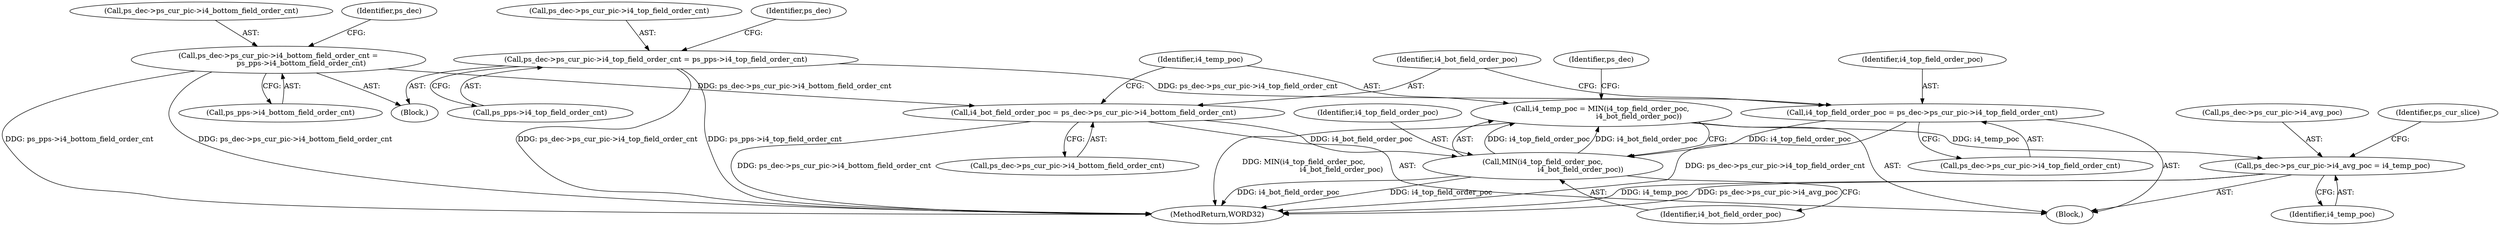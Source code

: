 digraph "0_Android_a78887bcffbc2995cf9ed72e0697acf560875e9e_3@pointer" {
"1001304" [label="(Call,ps_dec->ps_cur_pic->i4_avg_poc = i4_temp_poc)"];
"1001299" [label="(Call,i4_temp_poc = MIN(i4_top_field_order_poc,\n                                 i4_bot_field_order_poc))"];
"1001301" [label="(Call,MIN(i4_top_field_order_poc,\n                                 i4_bot_field_order_poc))"];
"1001285" [label="(Call,i4_top_field_order_poc = ps_dec->ps_cur_pic->i4_top_field_order_cnt)"];
"1001163" [label="(Call,ps_dec->ps_cur_pic->i4_top_field_order_cnt = ps_pps->i4_top_field_order_cnt)"];
"1001292" [label="(Call,i4_bot_field_order_poc = ps_dec->ps_cur_pic->i4_bottom_field_order_cnt)"];
"1001172" [label="(Call,ps_dec->ps_cur_pic->i4_bottom_field_order_cnt =\n                    ps_pps->i4_bottom_field_order_cnt)"];
"1001310" [label="(Identifier,i4_temp_poc)"];
"1001300" [label="(Identifier,i4_temp_poc)"];
"1001299" [label="(Call,i4_temp_poc = MIN(i4_top_field_order_poc,\n                                 i4_bot_field_order_poc))"];
"1001173" [label="(Call,ps_dec->ps_cur_pic->i4_bottom_field_order_cnt)"];
"1002052" [label="(MethodReturn,WORD32)"];
"1001301" [label="(Call,MIN(i4_top_field_order_poc,\n                                 i4_bot_field_order_poc))"];
"1001313" [label="(Identifier,ps_cur_slice)"];
"1001172" [label="(Call,ps_dec->ps_cur_pic->i4_bottom_field_order_cnt =\n                    ps_pps->i4_bottom_field_order_cnt)"];
"1000138" [label="(Block,)"];
"1001286" [label="(Identifier,i4_top_field_order_poc)"];
"1001293" [label="(Identifier,i4_bot_field_order_poc)"];
"1001302" [label="(Identifier,i4_top_field_order_poc)"];
"1001164" [label="(Call,ps_dec->ps_cur_pic->i4_top_field_order_cnt)"];
"1001178" [label="(Call,ps_pps->i4_bottom_field_order_cnt)"];
"1001304" [label="(Call,ps_dec->ps_cur_pic->i4_avg_poc = i4_temp_poc)"];
"1001169" [label="(Call,ps_pps->i4_top_field_order_cnt)"];
"1001294" [label="(Call,ps_dec->ps_cur_pic->i4_bottom_field_order_cnt)"];
"1001285" [label="(Call,i4_top_field_order_poc = ps_dec->ps_cur_pic->i4_top_field_order_cnt)"];
"1001303" [label="(Identifier,i4_bot_field_order_poc)"];
"1001211" [label="(Block,)"];
"1001305" [label="(Call,ps_dec->ps_cur_pic->i4_avg_poc)"];
"1001163" [label="(Call,ps_dec->ps_cur_pic->i4_top_field_order_cnt = ps_pps->i4_top_field_order_cnt)"];
"1001175" [label="(Identifier,ps_dec)"];
"1001184" [label="(Identifier,ps_dec)"];
"1001307" [label="(Identifier,ps_dec)"];
"1001287" [label="(Call,ps_dec->ps_cur_pic->i4_top_field_order_cnt)"];
"1001292" [label="(Call,i4_bot_field_order_poc = ps_dec->ps_cur_pic->i4_bottom_field_order_cnt)"];
"1001304" -> "1001211"  [label="AST: "];
"1001304" -> "1001310"  [label="CFG: "];
"1001305" -> "1001304"  [label="AST: "];
"1001310" -> "1001304"  [label="AST: "];
"1001313" -> "1001304"  [label="CFG: "];
"1001304" -> "1002052"  [label="DDG: i4_temp_poc"];
"1001304" -> "1002052"  [label="DDG: ps_dec->ps_cur_pic->i4_avg_poc"];
"1001299" -> "1001304"  [label="DDG: i4_temp_poc"];
"1001299" -> "1001211"  [label="AST: "];
"1001299" -> "1001301"  [label="CFG: "];
"1001300" -> "1001299"  [label="AST: "];
"1001301" -> "1001299"  [label="AST: "];
"1001307" -> "1001299"  [label="CFG: "];
"1001299" -> "1002052"  [label="DDG: MIN(i4_top_field_order_poc,\n                                 i4_bot_field_order_poc)"];
"1001301" -> "1001299"  [label="DDG: i4_top_field_order_poc"];
"1001301" -> "1001299"  [label="DDG: i4_bot_field_order_poc"];
"1001301" -> "1001303"  [label="CFG: "];
"1001302" -> "1001301"  [label="AST: "];
"1001303" -> "1001301"  [label="AST: "];
"1001301" -> "1002052"  [label="DDG: i4_top_field_order_poc"];
"1001301" -> "1002052"  [label="DDG: i4_bot_field_order_poc"];
"1001285" -> "1001301"  [label="DDG: i4_top_field_order_poc"];
"1001292" -> "1001301"  [label="DDG: i4_bot_field_order_poc"];
"1001285" -> "1001211"  [label="AST: "];
"1001285" -> "1001287"  [label="CFG: "];
"1001286" -> "1001285"  [label="AST: "];
"1001287" -> "1001285"  [label="AST: "];
"1001293" -> "1001285"  [label="CFG: "];
"1001285" -> "1002052"  [label="DDG: ps_dec->ps_cur_pic->i4_top_field_order_cnt"];
"1001163" -> "1001285"  [label="DDG: ps_dec->ps_cur_pic->i4_top_field_order_cnt"];
"1001163" -> "1000138"  [label="AST: "];
"1001163" -> "1001169"  [label="CFG: "];
"1001164" -> "1001163"  [label="AST: "];
"1001169" -> "1001163"  [label="AST: "];
"1001175" -> "1001163"  [label="CFG: "];
"1001163" -> "1002052"  [label="DDG: ps_dec->ps_cur_pic->i4_top_field_order_cnt"];
"1001163" -> "1002052"  [label="DDG: ps_pps->i4_top_field_order_cnt"];
"1001292" -> "1001211"  [label="AST: "];
"1001292" -> "1001294"  [label="CFG: "];
"1001293" -> "1001292"  [label="AST: "];
"1001294" -> "1001292"  [label="AST: "];
"1001300" -> "1001292"  [label="CFG: "];
"1001292" -> "1002052"  [label="DDG: ps_dec->ps_cur_pic->i4_bottom_field_order_cnt"];
"1001172" -> "1001292"  [label="DDG: ps_dec->ps_cur_pic->i4_bottom_field_order_cnt"];
"1001172" -> "1000138"  [label="AST: "];
"1001172" -> "1001178"  [label="CFG: "];
"1001173" -> "1001172"  [label="AST: "];
"1001178" -> "1001172"  [label="AST: "];
"1001184" -> "1001172"  [label="CFG: "];
"1001172" -> "1002052"  [label="DDG: ps_pps->i4_bottom_field_order_cnt"];
"1001172" -> "1002052"  [label="DDG: ps_dec->ps_cur_pic->i4_bottom_field_order_cnt"];
}

